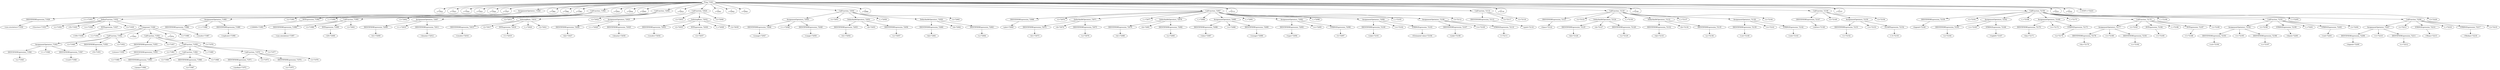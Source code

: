 digraph {

"Prog_71921"->"<
>71922";
"Prog_71921"->"<
>71923";
"Prog_71921"->"<
>71924";
"Prog_71921"->"<
>71925";
"Prog_71921"->"<
>71926";
"Prog_71921"->"<
>71927";
"Prog_71921"->"AssignmentOpetators_71928";
"AssignmentOpetators_71928"->"IDENTIFIERExpression_71929";
"IDENTIFIERExpression_71929"->"<one.simulation>71930";
"AssignmentOpetators_71928"->"<<->71931";
"AssignmentOpetators_71928"->"DefineFunction_71932";
"DefineFunction_71932"->"<function>71933";
"DefineFunction_71932"->"<(>71934";
"DefineFunction_71932"->"<N>71935";
"DefineFunction_71932"->"<=>71936";
"DefineFunction_71932"->"INTExpression_71937";
"INTExpression_71937"->"<100>71938";
"DefineFunction_71932"->"<)>71939";
"DefineFunction_71932"->"Compound_71940";
"Compound_71940"->"<{>71941";
"Compound_71940"->"CallFunction_71942";
"CallFunction_71942"->"AssignmentOpetators_71943";
"AssignmentOpetators_71943"->"IDENTIFIERExpression_71944";
"IDENTIFIERExpression_71944"->"<x>71945";
"AssignmentOpetators_71943"->"<<->71946";
"AssignmentOpetators_71943"->"IDENTIFIERExpression_71947";
"IDENTIFIERExpression_71947"->"<runif>71948";
"CallFunction_71942"->"<(>71949";
"CallFunction_71942"->"IDENTIFIERExpression_71950";
"IDENTIFIERExpression_71950"->"<N>71951";
"CallFunction_71942"->"<)>71952";
"Compound_71940"->"<
>71953";
"Compound_71940"->"CallFunction_71954";
"CallFunction_71954"->"IDENTIFIERExpression_71955";
"IDENTIFIERExpression_71955"->"<return>71956";
"CallFunction_71954"->"<(>71957";
"CallFunction_71954"->"CallFunction_71958";
"CallFunction_71958"->"IDENTIFIERExpression_71959";
"IDENTIFIERExpression_71959"->"<c>71960";
"CallFunction_71958"->"<(>71961";
"CallFunction_71958"->"CallFunction_71962";
"CallFunction_71962"->"IDENTIFIERExpression_71963";
"IDENTIFIERExpression_71963"->"<mean>71964";
"CallFunction_71962"->"<(>71965";
"CallFunction_71962"->"IDENTIFIERExpression_71966";
"IDENTIFIERExpression_71966"->"<x>71967";
"CallFunction_71962"->"<)>71968";
"CallFunction_71958"->"<,>71969";
"CallFunction_71958"->"CallFunction_71970";
"CallFunction_71970"->"IDENTIFIERExpression_71971";
"IDENTIFIERExpression_71971"->"<median>71972";
"CallFunction_71970"->"<(>71973";
"CallFunction_71970"->"IDENTIFIERExpression_71974";
"IDENTIFIERExpression_71974"->"<x>71975";
"CallFunction_71970"->"<)>71976";
"CallFunction_71958"->"<)>71977";
"CallFunction_71954"->"<)>71978";
"Compound_71940"->"<
>71979";
"Compound_71940"->"<}>71980";
"Prog_71921"->"<
>71981";
"Prog_71921"->"<
>71982";
"Prog_71921"->"<
>71983";
"Prog_71921"->"CallFunction_71984";
"CallFunction_71984"->"AssignmentOpetators_71985";
"AssignmentOpetators_71985"->"IDENTIFIERExpression_71986";
"IDENTIFIERExpression_71986"->"<results>71987";
"AssignmentOpetators_71985"->"<<->71988";
"AssignmentOpetators_71985"->"IDENTIFIERExpression_71989";
"IDENTIFIERExpression_71989"->"<replicate>71990";
"CallFunction_71984"->"<(>71991";
"CallFunction_71984"->"INTExpression_71992";
"INTExpression_71992"->"<100000>71993";
"CallFunction_71984"->"<,>71994";
"CallFunction_71984"->"CallFunction_71995";
"CallFunction_71995"->"IDENTIFIERExpression_71996";
"IDENTIFIERExpression_71996"->"<one.simulation>71997";
"CallFunction_71995"->"<(>71998";
"CallFunction_71995"->"INTExpression_71999";
"INTExpression_71999"->"<20>72000";
"CallFunction_71995"->"<)>72001";
"CallFunction_71984"->"<)>72002";
"Prog_71921"->"<
>72003";
"Prog_71921"->"<
>72004";
"Prog_71921"->"<
>72005";
"Prog_71921"->"CallFunction_72006";
"CallFunction_72006"->"AssignmentOpetators_72007";
"AssignmentOpetators_72007"->"IDENTIFIERExpression_72008";
"IDENTIFIERExpression_72008"->"<k1>72009";
"AssignmentOpetators_72007"->"<<->72010";
"AssignmentOpetators_72007"->"IDENTIFIERExpression_72011";
"IDENTIFIERExpression_72011"->"<density>72012";
"CallFunction_72006"->"<(>72013";
"CallFunction_72006"->"IndexingBasic_72014";
"IndexingBasic_72014"->"IDENTIFIERExpression_72015";
"IDENTIFIERExpression_72015"->"<results>72016";
"IndexingBasic_72014"->"<[>72017";
"IndexingBasic_72014"->"INTExpression_72018";
"INTExpression_72018"->"<1>72019";
"IndexingBasic_72014"->"<,>72020";
"IndexingBasic_72014"->"<]>72021";
"CallFunction_72006"->"<)>72022";
"Prog_71921"->"<
>72023";
"Prog_71921"->"CallFunction_72024";
"CallFunction_72024"->"AssignmentOpetators_72025";
"AssignmentOpetators_72025"->"IDENTIFIERExpression_72026";
"IDENTIFIERExpression_72026"->"<k2>72027";
"AssignmentOpetators_72025"->"<<->72028";
"AssignmentOpetators_72025"->"IDENTIFIERExpression_72029";
"IDENTIFIERExpression_72029"->"<density>72030";
"CallFunction_72024"->"<(>72031";
"CallFunction_72024"->"IndexingBasic_72032";
"IndexingBasic_72032"->"IDENTIFIERExpression_72033";
"IDENTIFIERExpression_72033"->"<results>72034";
"IndexingBasic_72032"->"<[>72035";
"IndexingBasic_72032"->"INTExpression_72036";
"INTExpression_72036"->"<2>72037";
"IndexingBasic_72032"->"<,>72038";
"IndexingBasic_72032"->"<]>72039";
"CallFunction_72024"->"<)>72040";
"Prog_71921"->"<
>72041";
"Prog_71921"->"<
>72042";
"Prog_71921"->"<
>72043";
"Prog_71921"->"CallFunction_72044";
"CallFunction_72044"->"AssignmentOpetators_72045";
"AssignmentOpetators_72045"->"IDENTIFIERExpression_72046";
"IDENTIFIERExpression_72046"->"<xrange>72047";
"AssignmentOpetators_72045"->"<<->72048";
"AssignmentOpetators_72045"->"IDENTIFIERExpression_72049";
"IDENTIFIERExpression_72049"->"<range>72050";
"CallFunction_72044"->"<(>72051";
"CallFunction_72044"->"DollarAndAtOperators_72052";
"DollarAndAtOperators_72052"->"IDENTIFIERExpression_72053";
"IDENTIFIERExpression_72053"->"<k1>72054";
"DollarAndAtOperators_72052"->"<$>72055";
"DollarAndAtOperators_72052"->"IDENTIFIERExpression_72056";
"IDENTIFIERExpression_72056"->"<x>72057";
"CallFunction_72044"->"<,>72058";
"CallFunction_72044"->"DollarAndAtOperators_72059";
"DollarAndAtOperators_72059"->"IDENTIFIERExpression_72060";
"IDENTIFIERExpression_72060"->"<k2>72061";
"DollarAndAtOperators_72059"->"<$>72062";
"DollarAndAtOperators_72059"->"IDENTIFIERExpression_72063";
"IDENTIFIERExpression_72063"->"<x>72064";
"CallFunction_72044"->"<)>72065";
"Prog_71921"->"<
>72066";
"Prog_71921"->"CallFunction_72067";
"CallFunction_72067"->"IDENTIFIERExpression_72068";
"IDENTIFIERExpression_72068"->"<plot>72069";
"CallFunction_72067"->"<(>72070";
"CallFunction_72067"->"DollarAndAtOperators_72071";
"DollarAndAtOperators_72071"->"IDENTIFIERExpression_72072";
"IDENTIFIERExpression_72072"->"<k1>72073";
"DollarAndAtOperators_72071"->"<$>72074";
"DollarAndAtOperators_72071"->"IDENTIFIERExpression_72075";
"IDENTIFIERExpression_72075"->"<x>72076";
"CallFunction_72067"->"<,>72077";
"CallFunction_72067"->"DollarAndAtOperators_72078";
"DollarAndAtOperators_72078"->"IDENTIFIERExpression_72079";
"IDENTIFIERExpression_72079"->"<k1>72080";
"DollarAndAtOperators_72078"->"<$>72081";
"DollarAndAtOperators_72078"->"IDENTIFIERExpression_72082";
"IDENTIFIERExpression_72082"->"<y>72083";
"CallFunction_72067"->"<,>72084";
"CallFunction_72067"->"AssignmentOpetators_72085";
"AssignmentOpetators_72085"->"IDENTIFIERExpression_72086";
"IDENTIFIERExpression_72086"->"<xlim>72087";
"AssignmentOpetators_72085"->"<=>72088";
"AssignmentOpetators_72085"->"IDENTIFIERExpression_72089";
"IDENTIFIERExpression_72089"->"<xrange>72090";
"CallFunction_72067"->"<,>72091";
"CallFunction_72067"->"AssignmentOpetators_72092";
"AssignmentOpetators_72092"->"IDENTIFIERExpression_72093";
"IDENTIFIERExpression_72093"->"<type>72094";
"AssignmentOpetators_72092"->"<=>72095";
"AssignmentOpetators_72092"->"STRINGExpression_72096";
"STRINGExpression_72096"->"<l>72097";
"CallFunction_72067"->"<,>72098";
"CallFunction_72067"->"AssignmentOpetators_72099";
"AssignmentOpetators_72099"->"IDENTIFIERExpression_72100";
"IDENTIFIERExpression_72100"->"<xlab>72101";
"AssignmentOpetators_72099"->"<=>72102";
"AssignmentOpetators_72099"->"STRINGExpression_72103";
"STRINGExpression_72103"->"<Estimated value>72104";
"CallFunction_72067"->"<,>72105";
"CallFunction_72067"->"AssignmentOpetators_72106";
"AssignmentOpetators_72106"->"IDENTIFIERExpression_72107";
"IDENTIFIERExpression_72107"->"<ylab>72108";
"AssignmentOpetators_72106"->"<=>72109";
"AssignmentOpetators_72106"->"STRINGExpression_72110";
"STRINGExpression_72110"->"<>72111";
"CallFunction_72067"->"<)>72112";
"Prog_71921"->"<
>72113";
"Prog_71921"->"CallFunction_72114";
"CallFunction_72114"->"IDENTIFIERExpression_72115";
"IDENTIFIERExpression_72115"->"<grid>72116";
"CallFunction_72114"->"<(>72117";
"CallFunction_72114"->"<)>72118";
"Prog_71921"->"<
>72119";
"Prog_71921"->"CallFunction_72120";
"CallFunction_72120"->"IDENTIFIERExpression_72121";
"IDENTIFIERExpression_72121"->"<lines>72122";
"CallFunction_72120"->"<(>72123";
"CallFunction_72120"->"DollarAndAtOperators_72124";
"DollarAndAtOperators_72124"->"IDENTIFIERExpression_72125";
"IDENTIFIERExpression_72125"->"<k2>72126";
"DollarAndAtOperators_72124"->"<$>72127";
"DollarAndAtOperators_72124"->"IDENTIFIERExpression_72128";
"IDENTIFIERExpression_72128"->"<x>72129";
"CallFunction_72120"->"<,>72130";
"CallFunction_72120"->"DollarAndAtOperators_72131";
"DollarAndAtOperators_72131"->"IDENTIFIERExpression_72132";
"IDENTIFIERExpression_72132"->"<k2>72133";
"DollarAndAtOperators_72131"->"<$>72134";
"DollarAndAtOperators_72131"->"IDENTIFIERExpression_72135";
"IDENTIFIERExpression_72135"->"<y>72136";
"CallFunction_72120"->"<,>72137";
"CallFunction_72120"->"AssignmentOpetators_72138";
"AssignmentOpetators_72138"->"IDENTIFIERExpression_72139";
"IDENTIFIERExpression_72139"->"<col>72140";
"AssignmentOpetators_72138"->"<=>72141";
"AssignmentOpetators_72138"->"STRINGExpression_72142";
"STRINGExpression_72142"->"<red>72143";
"CallFunction_72120"->"<)>72144";
"Prog_71921"->"<
>72145";
"Prog_71921"->"CallFunction_72146";
"CallFunction_72146"->"IDENTIFIERExpression_72147";
"IDENTIFIERExpression_72147"->"<abline>72148";
"CallFunction_72146"->"<(>72149";
"CallFunction_72146"->"AssignmentOpetators_72150";
"AssignmentOpetators_72150"->"IDENTIFIERExpression_72151";
"IDENTIFIERExpression_72151"->"<v>72152";
"AssignmentOpetators_72150"->"<=>72153";
"AssignmentOpetators_72150"->"FLOATExpression_72154";
"FLOATExpression_72154"->"<.5>72155";
"CallFunction_72146"->"<)>72156";
"Prog_71921"->"<
>72157";
"Prog_71921"->"CallFunction_72158";
"CallFunction_72158"->"IDENTIFIERExpression_72159";
"IDENTIFIERExpression_72159"->"<legend>72160";
"CallFunction_72158"->"<(>72161";
"CallFunction_72158"->"AssignmentOpetators_72162";
"AssignmentOpetators_72162"->"IDENTIFIERExpression_72163";
"IDENTIFIERExpression_72163"->"<x>72164";
"AssignmentOpetators_72162"->"<=>72165";
"AssignmentOpetators_72162"->"STRINGExpression_72166";
"STRINGExpression_72166"->"<topleft>72167";
"CallFunction_72158"->"<,>72168";
"CallFunction_72158"->"AssignmentOpetators_72169";
"AssignmentOpetators_72169"->"IDENTIFIERExpression_72170";
"IDENTIFIERExpression_72170"->"<bty>72171";
"AssignmentOpetators_72169"->"<=>72172";
"AssignmentOpetators_72169"->"STRINGExpression_72173";
"STRINGExpression_72173"->"<n>72174";
"CallFunction_72158"->"<,>72175";
"CallFunction_72158"->"CallFunction_72176";
"CallFunction_72176"->"AssignmentOpetators_72177";
"AssignmentOpetators_72177"->"IDENTIFIERExpression_72178";
"IDENTIFIERExpression_72178"->"<lty>72179";
"AssignmentOpetators_72177"->"<=>72180";
"AssignmentOpetators_72177"->"IDENTIFIERExpression_72181";
"IDENTIFIERExpression_72181"->"<c>72182";
"CallFunction_72176"->"<(>72183";
"CallFunction_72176"->"INTExpression_72184";
"INTExpression_72184"->"<1>72185";
"CallFunction_72176"->"<,>72186";
"CallFunction_72176"->"INTExpression_72187";
"INTExpression_72187"->"<1>72188";
"CallFunction_72176"->"<)>72189";
"CallFunction_72158"->"<,>72190";
"CallFunction_72158"->"CallFunction_72191";
"CallFunction_72191"->"AssignmentOpetators_72192";
"AssignmentOpetators_72192"->"IDENTIFIERExpression_72193";
"IDENTIFIERExpression_72193"->"<col>72194";
"AssignmentOpetators_72192"->"<=>72195";
"AssignmentOpetators_72192"->"IDENTIFIERExpression_72196";
"IDENTIFIERExpression_72196"->"<c>72197";
"CallFunction_72191"->"<(>72198";
"CallFunction_72191"->"STRINGExpression_72199";
"STRINGExpression_72199"->"<black>72200";
"CallFunction_72191"->"<,>72201";
"CallFunction_72191"->"STRINGExpression_72202";
"STRINGExpression_72202"->"<red>72203";
"CallFunction_72191"->"<)>72204";
"CallFunction_72158"->"<,>72205";
"CallFunction_72158"->"CallFunction_72206";
"CallFunction_72206"->"AssignmentOpetators_72207";
"AssignmentOpetators_72207"->"IDENTIFIERExpression_72208";
"IDENTIFIERExpression_72208"->"<legend>72209";
"AssignmentOpetators_72207"->"<=>72210";
"AssignmentOpetators_72207"->"IDENTIFIERExpression_72211";
"IDENTIFIERExpression_72211"->"<c>72212";
"CallFunction_72206"->"<(>72213";
"CallFunction_72206"->"STRINGExpression_72214";
"STRINGExpression_72214"->"<Mean>72215";
"CallFunction_72206"->"<,>72216";
"CallFunction_72206"->"STRINGExpression_72217";
"STRINGExpression_72217"->"<Median>72218";
"CallFunction_72206"->"<)>72219";
"CallFunction_72158"->"<)>72220";
"Prog_71921"->"<
>72221";
"Prog_71921"->"<
>72222";
"Prog_71921"->"<<EOF>>72223";
}
